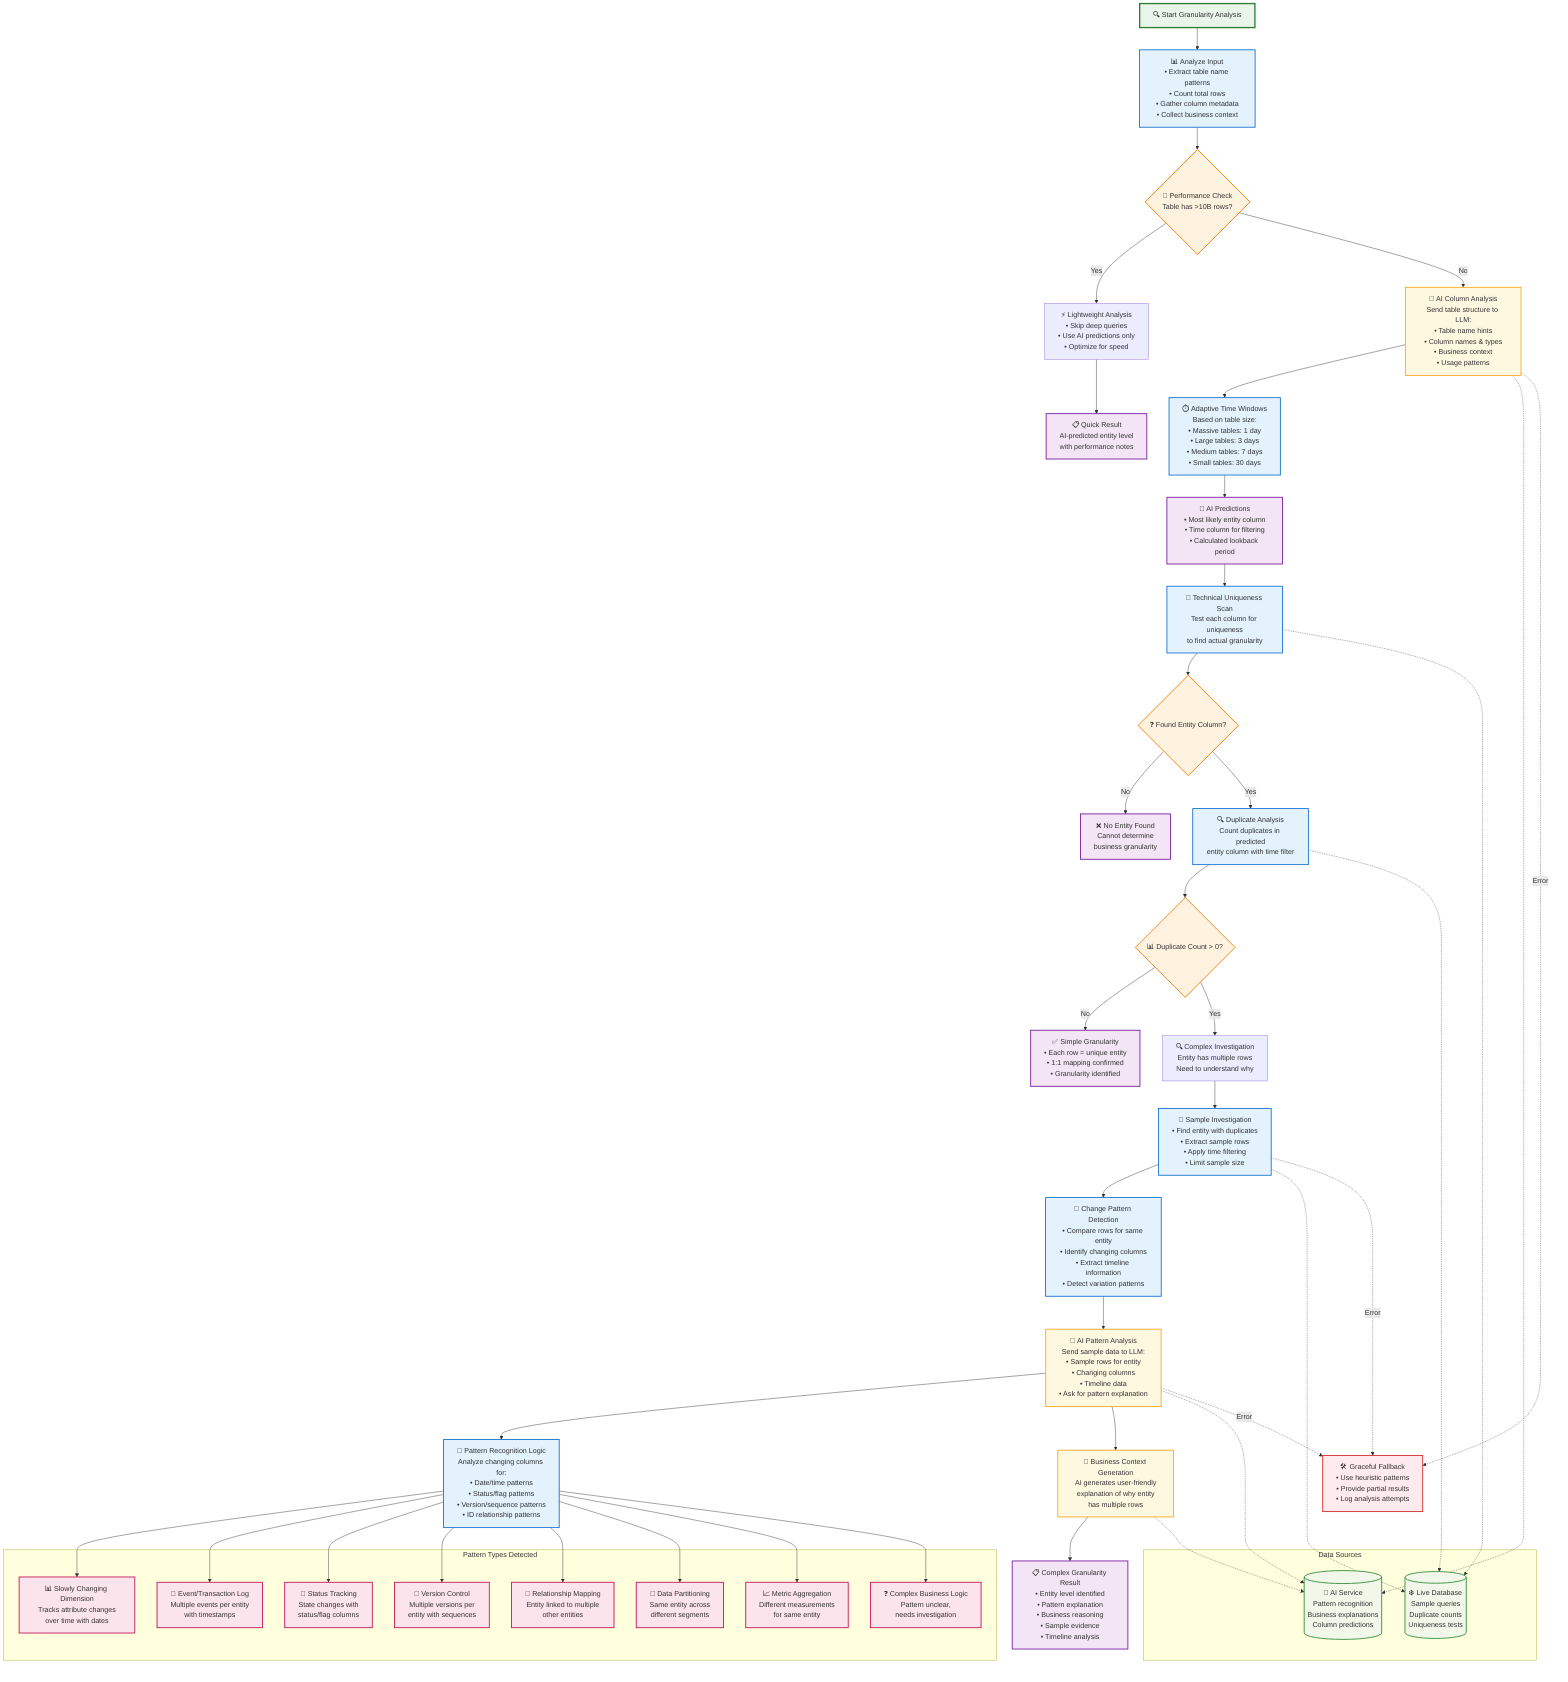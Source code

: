 graph TB
    %% Entry Point
    Start["🔍 Start Granularity Analysis"]
    
    %% Input Assessment
    InputAnalysis["📊 Analyze Input<br/>• Extract table name patterns<br/>• Count total rows<br/>• Gather column metadata<br/>• Collect business context"]
    
    %% Performance Gate
    SizeGate{"📏 Performance Check<br/>Table has >10B rows?"}
    
    %% Fast Path for Large Tables
    FastPath["⚡ Lightweight Analysis<br/>• Skip deep queries<br/>• Use AI predictions only<br/>• Optimize for speed"]
    FastResult["📋 Quick Result<br/>AI-predicted entity level<br/>with performance notes"]
    
    %% AI-Powered Column Prediction
    AIAnalysis["🧠 AI Column Analysis<br/>Send table structure to LLM:<br/>• Table name hints<br/>• Column names & types<br/>• Business context<br/>• Usage patterns"]
    
    %% Smart Time Window Logic
    TimeLogic["⏱️ Adaptive Time Windows<br/>Based on table size:<br/>• Massive tables: 1 day<br/>• Large tables: 3 days<br/>• Medium tables: 7 days<br/>• Small tables: 30 days"]
    
    %% Prediction Results
    Predictions["🎯 AI Predictions<br/>• Most likely entity column<br/>• Time column for filtering<br/>• Calculated lookback period"]
    
    %% Technical Uniqueness Check
    TechCheck["🔧 Technical Uniqueness Scan<br/>Test each column for uniqueness<br/>to find actual granularity"]
    
    %% Entity Validation Gate
    EntityGate{"❓ Found Entity Column?"}
    NoEntityPath["❌ No Entity Found<br/>Cannot determine<br/>business granularity"]
    
    %% Duplicate Testing
    DuplicateCheck["🔍 Duplicate Analysis<br/>Count duplicates in predicted<br/>entity column with time filter"]
    
    %% Granularity Decision
    GranularityDecision{"📊 Duplicate Count > 0?"}
    
    %% Simple Case: Unique Entity
    UniqueCase["✅ Simple Granularity<br/>• Each row = unique entity<br/>• 1:1 mapping confirmed<br/>• Granularity identified"]
    
    %% Complex Case: Multiple Rows per Entity
    ComplexCase["🔍 Complex Investigation<br/>Entity has multiple rows<br/>Need to understand why"]
    
    %% Sample Investigation
    SampleStrategy["📝 Sample Investigation<br/>• Find entity with duplicates<br/>• Extract sample rows<br/>• Apply time filtering<br/>• Limit sample size"]
    
    %% Change Pattern Analysis
    ChangeAnalysis["🔄 Change Pattern Detection<br/>• Compare rows for same entity<br/>• Identify changing columns<br/>• Extract timeline information<br/>• Detect variation patterns"]
    
    %% AI Pattern Recognition
    PatternAI["🧠 AI Pattern Analysis<br/>Send sample data to LLM:<br/>• Sample rows for entity<br/>• Changing columns<br/>• Timeline data<br/>• Ask for pattern explanation"]
    
    %% Heuristic Pattern Detection
    HeuristicPatterns["🔎 Pattern Recognition Logic<br/>Analyze changing columns for:<br/>• Date/time patterns<br/>• Status/flag patterns<br/>• Version/sequence patterns<br/>• ID relationship patterns"]
    
    %% Pattern Classification
    subgraph "Pattern Types Detected"
        SCDType["📊 Slowly Changing Dimension<br/>Tracks attribute changes<br/>over time with dates"]
        EventType["📅 Event/Transaction Log<br/>Multiple events per entity<br/>with timestamps"]
        StatusType["🔄 Status Tracking<br/>State changes with<br/>status/flag columns"]
        VersionType["🔢 Version Control<br/>Multiple versions per<br/>entity with sequences"]
        RelationType["🔗 Relationship Mapping<br/>Entity linked to multiple<br/>other entities"]
        PartitionType["📂 Data Partitioning<br/>Same entity across<br/>different segments"]
        MetricType["📈 Metric Aggregation<br/>Different measurements<br/>for same entity"]
        UnknownType["❓ Complex Business Logic<br/>Pattern unclear,<br/>needs investigation"]
    end
    
    %% Business Explanation Generation
    BusinessExplanation["💼 Business Context Generation<br/>AI generates user-friendly<br/>explanation of why entity<br/>has multiple rows"]
    
    %% Final Results Assembly
    ComplexResult["📋 Complex Granularity Result<br/>• Entity level identified<br/>• Pattern explanation<br/>• Business reasoning<br/>• Sample evidence<br/>• Timeline analysis"]
    
    %% Data Interaction Points
    subgraph "Data Sources"
        Database[("❄️ Live Database<br/>Sample queries<br/>Duplicate counts<br/>Uniqueness tests")]
        AI[("🤖 AI Service<br/>Pattern recognition<br/>Business explanations<br/>Column predictions")]
    end
    
    %% Error Handling
    ErrorFallback["🛠️ Graceful Fallback<br/>• Use heuristic patterns<br/>• Provide partial results<br/>• Log analysis attempts"]
    
    %% Main Flow
    Start --> InputAnalysis
    InputAnalysis --> SizeGate
    
    %% Size-based routing
    SizeGate -->|Yes| FastPath
    FastPath --> FastResult
    SizeGate -->|No| AIAnalysis
    
    %% Normal analysis flow
    AIAnalysis --> TimeLogic
    TimeLogic --> Predictions
    Predictions --> TechCheck
    TechCheck --> EntityGate
    
    %% Entity validation routing
    EntityGate -->|No| NoEntityPath
    EntityGate -->|Yes| DuplicateCheck
    
    %% Granularity analysis routing
    DuplicateCheck --> GranularityDecision
    GranularityDecision -->|No| UniqueCase
    GranularityDecision -->|Yes| ComplexCase
    
    %% Complex case investigation
    ComplexCase --> SampleStrategy
    SampleStrategy --> ChangeAnalysis
    ChangeAnalysis --> PatternAI
    PatternAI --> HeuristicPatterns
    
    %% Pattern routing
    HeuristicPatterns --> SCDType
    HeuristicPatterns --> EventType
    HeuristicPatterns --> StatusType
    HeuristicPatterns --> VersionType
    HeuristicPatterns --> RelationType
    HeuristicPatterns --> PartitionType
    HeuristicPatterns --> MetricType
    HeuristicPatterns --> UnknownType
    
    %% Business explanation
    PatternAI --> BusinessExplanation
    BusinessExplanation --> ComplexResult
    
    %% External connections
    AIAnalysis -.-> AI
    PatternAI -.-> AI
    BusinessExplanation -.-> AI
    DuplicateCheck -.-> Database
    SampleStrategy -.-> Database
    TechCheck -.-> Database
    
    %% Error handling
    AIAnalysis -.->|Error| ErrorFallback
    SampleStrategy -.->|Error| ErrorFallback
    PatternAI -.->|Error| ErrorFallback
    
    %% Styling
    classDef startClass fill:#e8f5e8,stroke:#2e7d32,stroke-width:3px
    classDef decisionClass fill:#fff3e0,stroke:#f57c00,stroke-width:2px
    classDef processClass fill:#e3f2fd,stroke:#1976d2,stroke-width:2px
    classDef aiClass fill:#fff8e1,stroke:#f9a825,stroke-width:2px
    classDef resultClass fill:#f3e5f5,stroke:#7b1fa2,stroke-width:2px
    classDef patternClass fill:#fce4ec,stroke:#c2185b,stroke-width:2px
    classDef dataClass fill:#f1f8e9,stroke:#388e3c,stroke-width:2px
    classDef errorClass fill:#ffebee,stroke:#d32f2f,stroke-width:2px
    
    class Start startClass
    class SizeGate,EntityGate,GranularityDecision decisionClass
    class InputAnalysis,TimeLogic,TechCheck,DuplicateCheck,SampleStrategy,ChangeAnalysis,HeuristicPatterns processClass
    class AIAnalysis,PatternAI,BusinessExplanation aiClass
    class FastResult,UniqueCase,ComplexResult,NoEntityPath,Predictions resultClass
    class SCDType,EventType,StatusType,VersionType,RelationType,PartitionType,MetricType,UnknownType patternClass
    class Database,AI dataClass
    class ErrorFallback errorClass